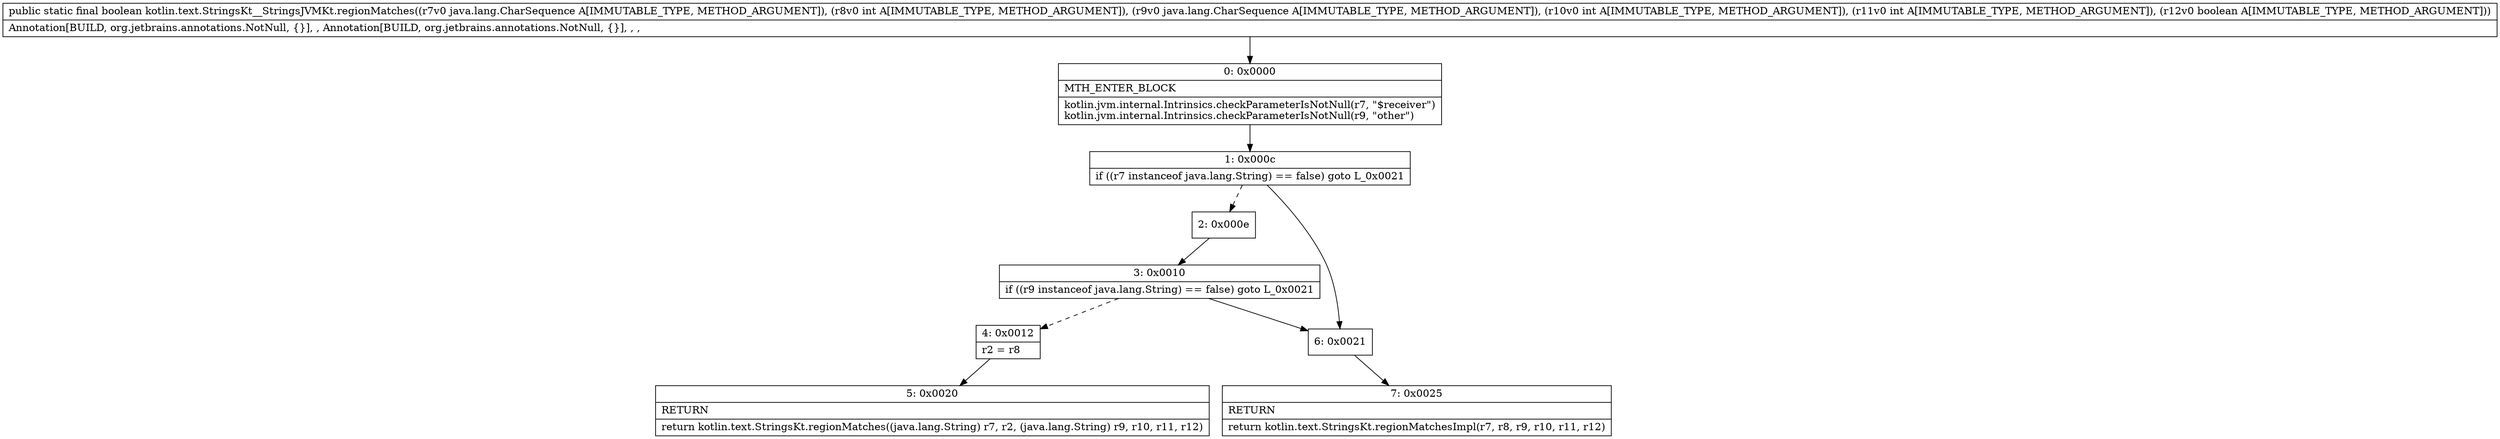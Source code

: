 digraph "CFG forkotlin.text.StringsKt__StringsJVMKt.regionMatches(Ljava\/lang\/CharSequence;ILjava\/lang\/CharSequence;IIZ)Z" {
Node_0 [shape=record,label="{0\:\ 0x0000|MTH_ENTER_BLOCK\l|kotlin.jvm.internal.Intrinsics.checkParameterIsNotNull(r7, \"$receiver\")\lkotlin.jvm.internal.Intrinsics.checkParameterIsNotNull(r9, \"other\")\l}"];
Node_1 [shape=record,label="{1\:\ 0x000c|if ((r7 instanceof java.lang.String) == false) goto L_0x0021\l}"];
Node_2 [shape=record,label="{2\:\ 0x000e}"];
Node_3 [shape=record,label="{3\:\ 0x0010|if ((r9 instanceof java.lang.String) == false) goto L_0x0021\l}"];
Node_4 [shape=record,label="{4\:\ 0x0012|r2 = r8\l}"];
Node_5 [shape=record,label="{5\:\ 0x0020|RETURN\l|return kotlin.text.StringsKt.regionMatches((java.lang.String) r7, r2, (java.lang.String) r9, r10, r11, r12)\l}"];
Node_6 [shape=record,label="{6\:\ 0x0021}"];
Node_7 [shape=record,label="{7\:\ 0x0025|RETURN\l|return kotlin.text.StringsKt.regionMatchesImpl(r7, r8, r9, r10, r11, r12)\l}"];
MethodNode[shape=record,label="{public static final boolean kotlin.text.StringsKt__StringsJVMKt.regionMatches((r7v0 java.lang.CharSequence A[IMMUTABLE_TYPE, METHOD_ARGUMENT]), (r8v0 int A[IMMUTABLE_TYPE, METHOD_ARGUMENT]), (r9v0 java.lang.CharSequence A[IMMUTABLE_TYPE, METHOD_ARGUMENT]), (r10v0 int A[IMMUTABLE_TYPE, METHOD_ARGUMENT]), (r11v0 int A[IMMUTABLE_TYPE, METHOD_ARGUMENT]), (r12v0 boolean A[IMMUTABLE_TYPE, METHOD_ARGUMENT]))  | Annotation[BUILD, org.jetbrains.annotations.NotNull, \{\}], , Annotation[BUILD, org.jetbrains.annotations.NotNull, \{\}], , , \l}"];
MethodNode -> Node_0;
Node_0 -> Node_1;
Node_1 -> Node_2[style=dashed];
Node_1 -> Node_6;
Node_2 -> Node_3;
Node_3 -> Node_4[style=dashed];
Node_3 -> Node_6;
Node_4 -> Node_5;
Node_6 -> Node_7;
}

